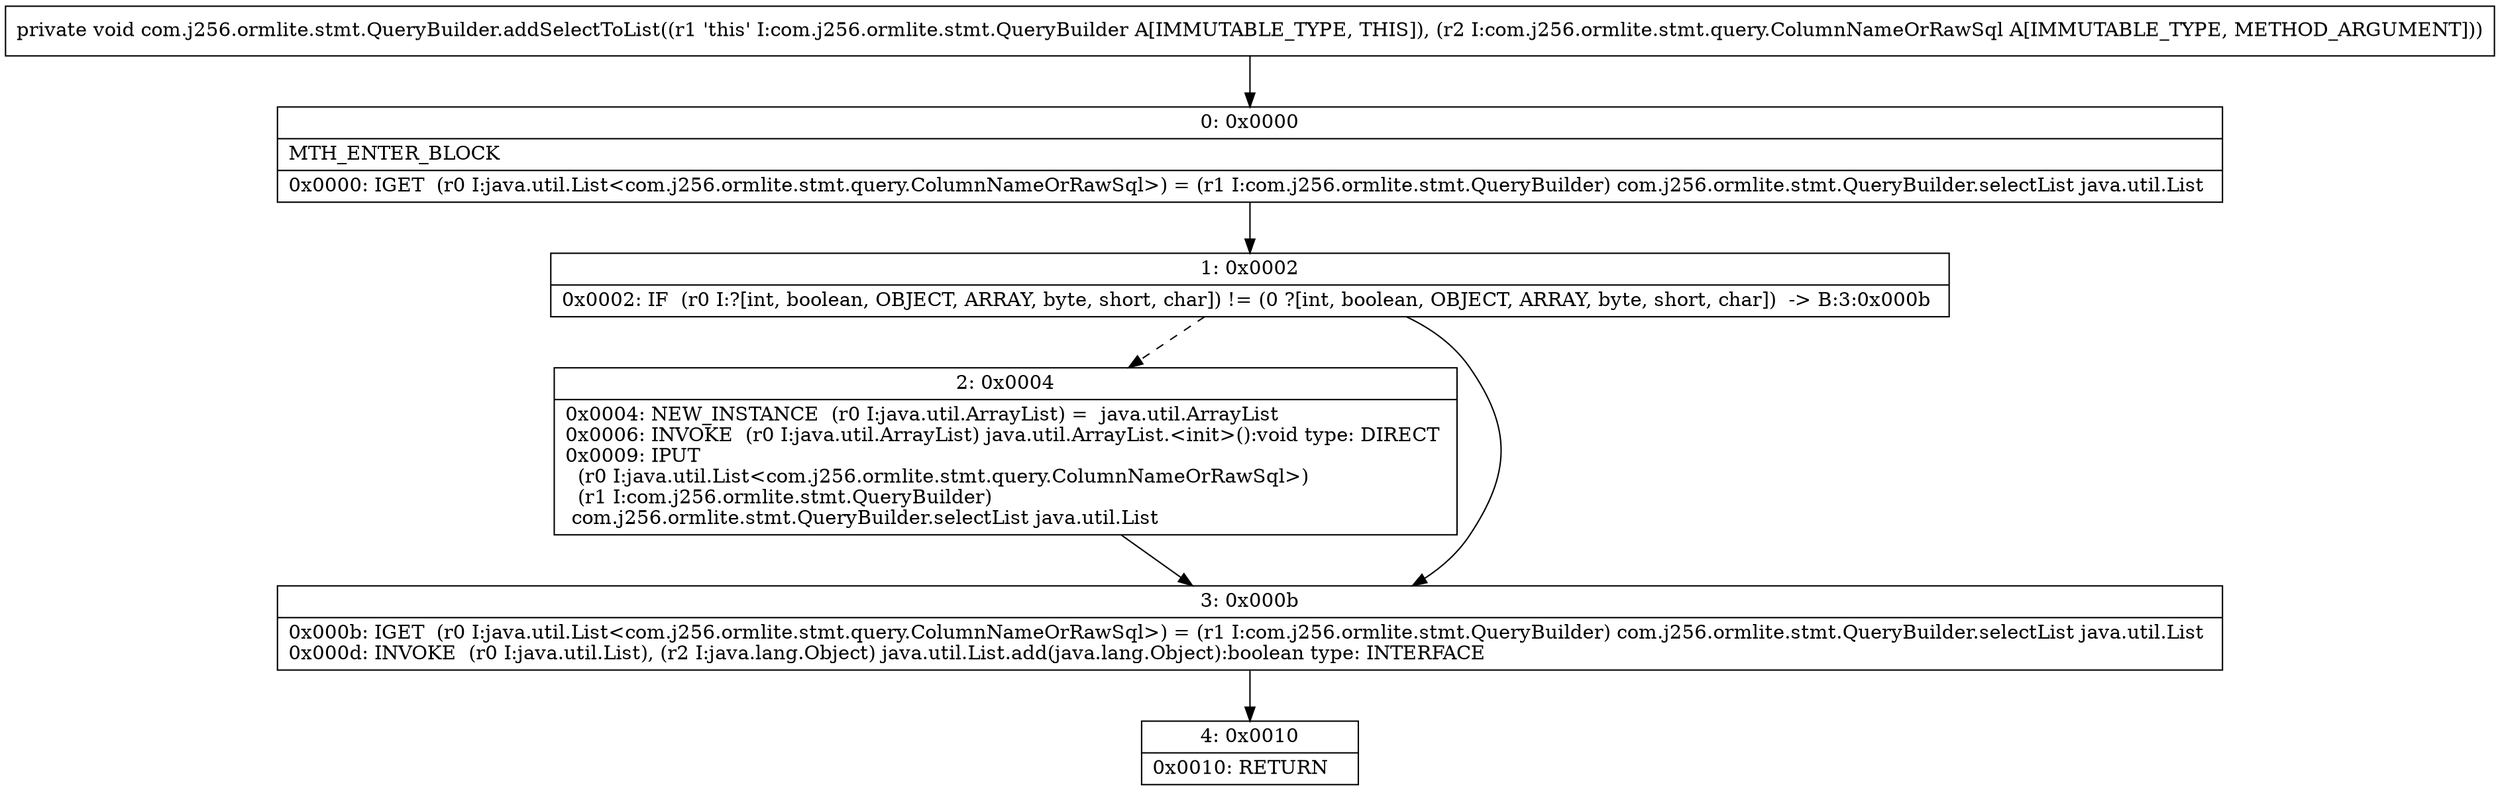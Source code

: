 digraph "CFG forcom.j256.ormlite.stmt.QueryBuilder.addSelectToList(Lcom\/j256\/ormlite\/stmt\/query\/ColumnNameOrRawSql;)V" {
Node_0 [shape=record,label="{0\:\ 0x0000|MTH_ENTER_BLOCK\l|0x0000: IGET  (r0 I:java.util.List\<com.j256.ormlite.stmt.query.ColumnNameOrRawSql\>) = (r1 I:com.j256.ormlite.stmt.QueryBuilder) com.j256.ormlite.stmt.QueryBuilder.selectList java.util.List \l}"];
Node_1 [shape=record,label="{1\:\ 0x0002|0x0002: IF  (r0 I:?[int, boolean, OBJECT, ARRAY, byte, short, char]) != (0 ?[int, boolean, OBJECT, ARRAY, byte, short, char])  \-\> B:3:0x000b \l}"];
Node_2 [shape=record,label="{2\:\ 0x0004|0x0004: NEW_INSTANCE  (r0 I:java.util.ArrayList) =  java.util.ArrayList \l0x0006: INVOKE  (r0 I:java.util.ArrayList) java.util.ArrayList.\<init\>():void type: DIRECT \l0x0009: IPUT  \l  (r0 I:java.util.List\<com.j256.ormlite.stmt.query.ColumnNameOrRawSql\>)\l  (r1 I:com.j256.ormlite.stmt.QueryBuilder)\l com.j256.ormlite.stmt.QueryBuilder.selectList java.util.List \l}"];
Node_3 [shape=record,label="{3\:\ 0x000b|0x000b: IGET  (r0 I:java.util.List\<com.j256.ormlite.stmt.query.ColumnNameOrRawSql\>) = (r1 I:com.j256.ormlite.stmt.QueryBuilder) com.j256.ormlite.stmt.QueryBuilder.selectList java.util.List \l0x000d: INVOKE  (r0 I:java.util.List), (r2 I:java.lang.Object) java.util.List.add(java.lang.Object):boolean type: INTERFACE \l}"];
Node_4 [shape=record,label="{4\:\ 0x0010|0x0010: RETURN   \l}"];
MethodNode[shape=record,label="{private void com.j256.ormlite.stmt.QueryBuilder.addSelectToList((r1 'this' I:com.j256.ormlite.stmt.QueryBuilder A[IMMUTABLE_TYPE, THIS]), (r2 I:com.j256.ormlite.stmt.query.ColumnNameOrRawSql A[IMMUTABLE_TYPE, METHOD_ARGUMENT])) }"];
MethodNode -> Node_0;
Node_0 -> Node_1;
Node_1 -> Node_2[style=dashed];
Node_1 -> Node_3;
Node_2 -> Node_3;
Node_3 -> Node_4;
}

